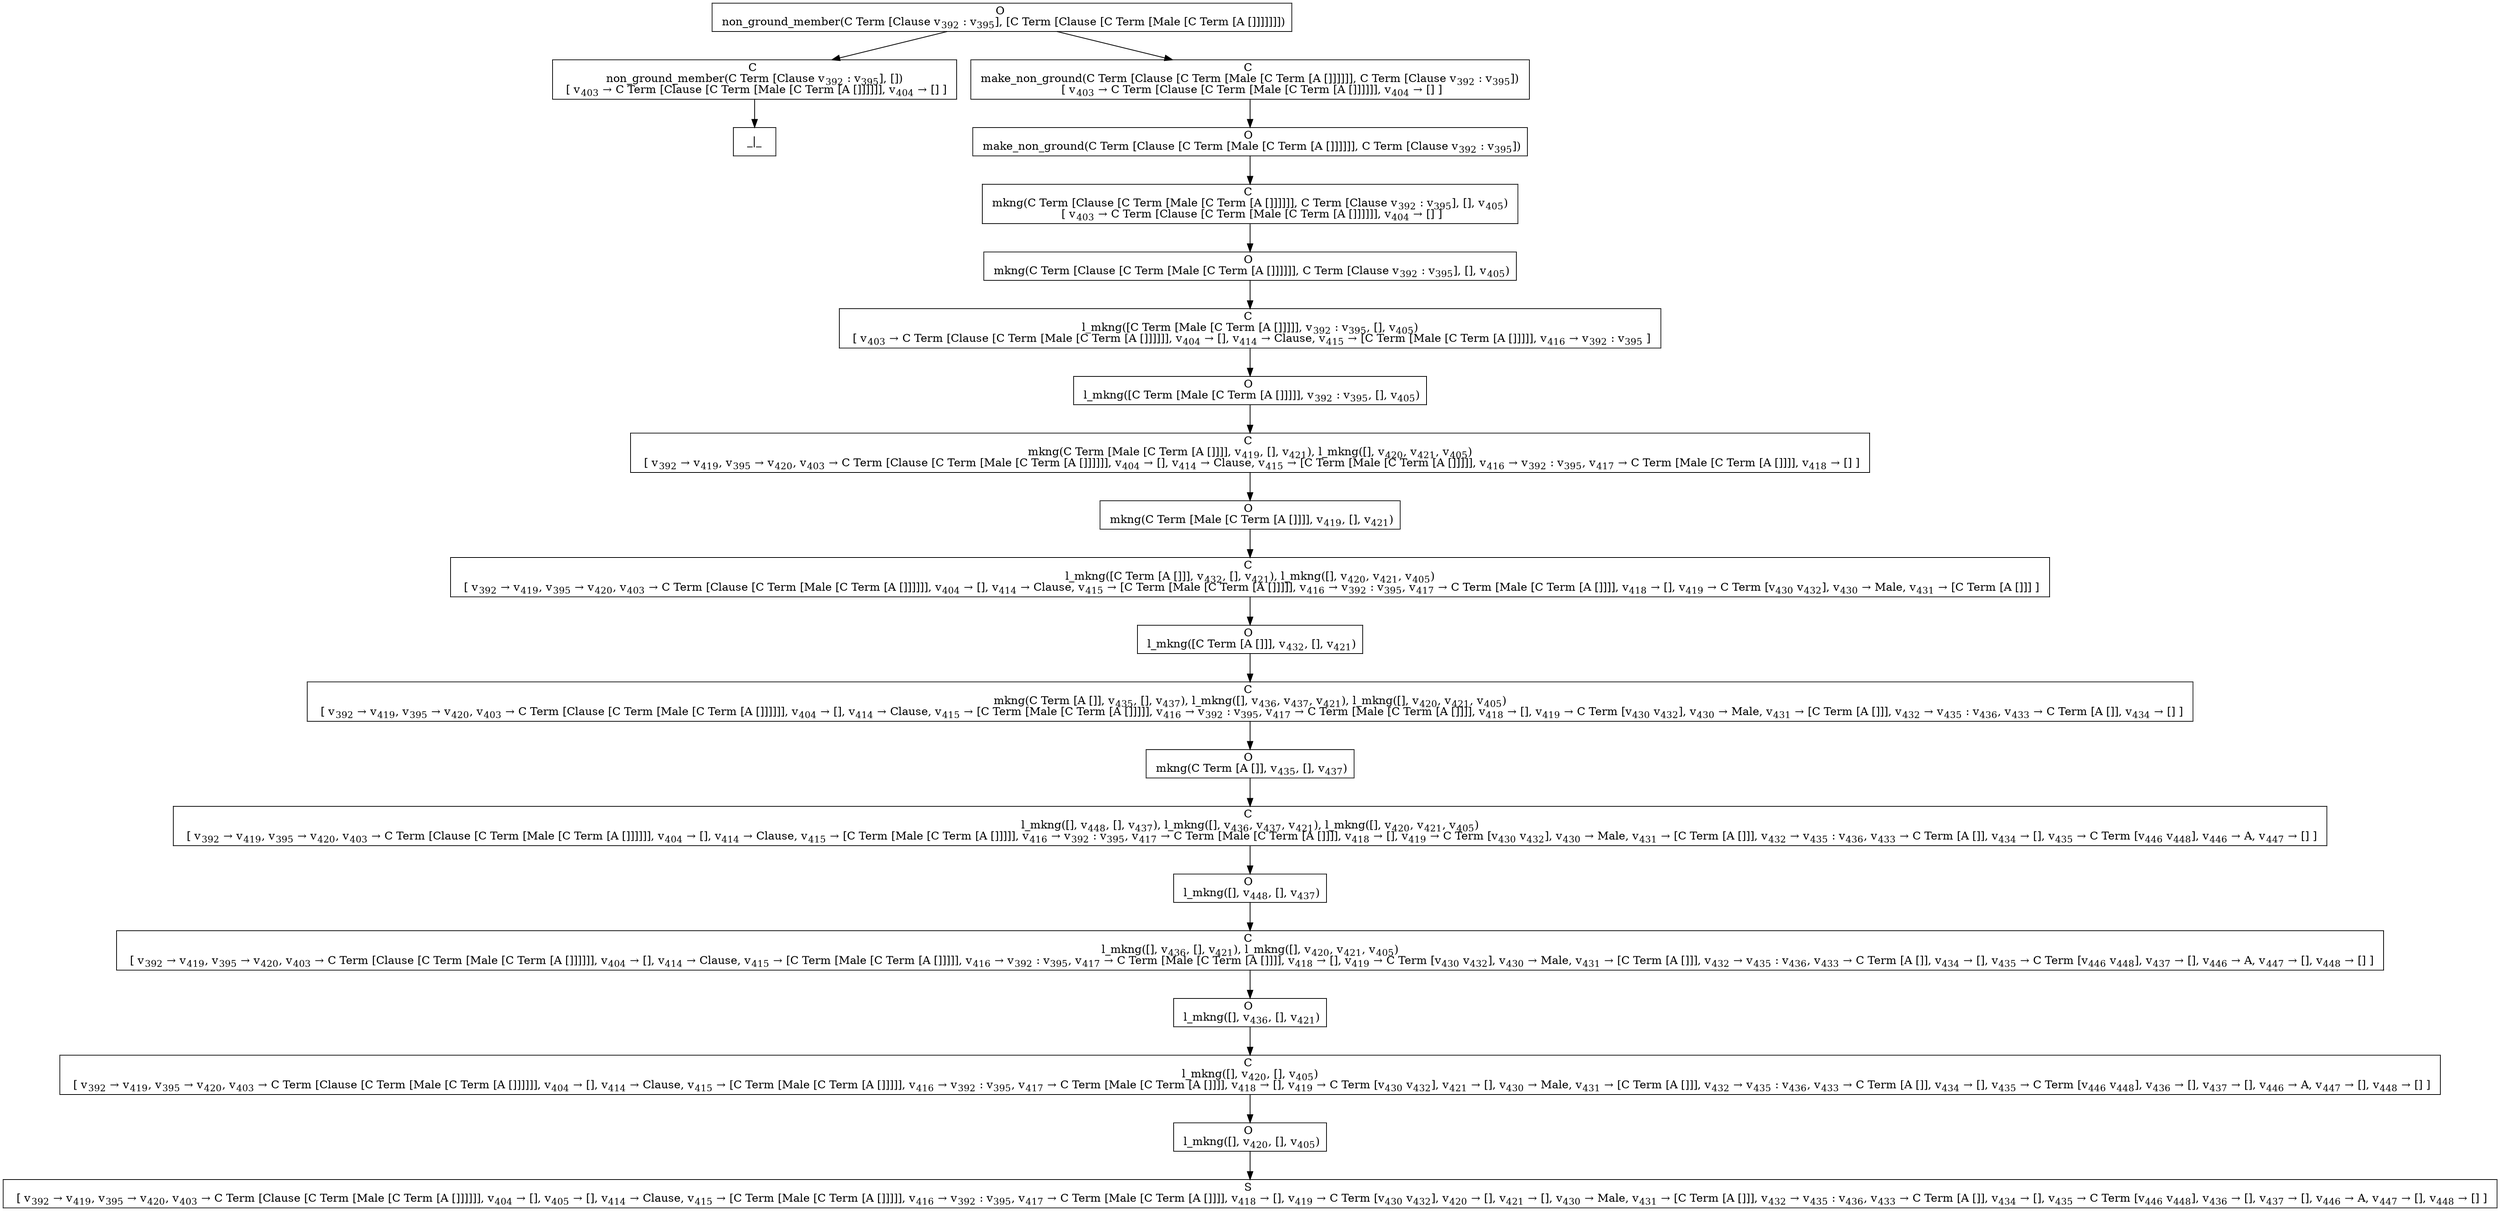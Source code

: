 digraph {
    graph [rankdir=TB
          ,bgcolor=transparent];
    node [shape=box
         ,fillcolor=white
         ,style=filled];
    0 [label=<O <BR/> non_ground_member(C Term [Clause v<SUB>392</SUB> : v<SUB>395</SUB>], [C Term [Clause [C Term [Male [C Term [A []]]]]]])>];
    1 [label=<C <BR/> non_ground_member(C Term [Clause v<SUB>392</SUB> : v<SUB>395</SUB>], []) <BR/>  [ v<SUB>403</SUB> &rarr; C Term [Clause [C Term [Male [C Term [A []]]]]], v<SUB>404</SUB> &rarr; [] ] >];
    2 [label=<C <BR/> make_non_ground(C Term [Clause [C Term [Male [C Term [A []]]]]], C Term [Clause v<SUB>392</SUB> : v<SUB>395</SUB>]) <BR/>  [ v<SUB>403</SUB> &rarr; C Term [Clause [C Term [Male [C Term [A []]]]]], v<SUB>404</SUB> &rarr; [] ] >];
    3 [label=<_|_>];
    4 [label=<O <BR/> make_non_ground(C Term [Clause [C Term [Male [C Term [A []]]]]], C Term [Clause v<SUB>392</SUB> : v<SUB>395</SUB>])>];
    5 [label=<C <BR/> mkng(C Term [Clause [C Term [Male [C Term [A []]]]]], C Term [Clause v<SUB>392</SUB> : v<SUB>395</SUB>], [], v<SUB>405</SUB>) <BR/>  [ v<SUB>403</SUB> &rarr; C Term [Clause [C Term [Male [C Term [A []]]]]], v<SUB>404</SUB> &rarr; [] ] >];
    6 [label=<O <BR/> mkng(C Term [Clause [C Term [Male [C Term [A []]]]]], C Term [Clause v<SUB>392</SUB> : v<SUB>395</SUB>], [], v<SUB>405</SUB>)>];
    7 [label=<C <BR/> l_mkng([C Term [Male [C Term [A []]]]], v<SUB>392</SUB> : v<SUB>395</SUB>, [], v<SUB>405</SUB>) <BR/>  [ v<SUB>403</SUB> &rarr; C Term [Clause [C Term [Male [C Term [A []]]]]], v<SUB>404</SUB> &rarr; [], v<SUB>414</SUB> &rarr; Clause, v<SUB>415</SUB> &rarr; [C Term [Male [C Term [A []]]]], v<SUB>416</SUB> &rarr; v<SUB>392</SUB> : v<SUB>395</SUB> ] >];
    8 [label=<O <BR/> l_mkng([C Term [Male [C Term [A []]]]], v<SUB>392</SUB> : v<SUB>395</SUB>, [], v<SUB>405</SUB>)>];
    9 [label=<C <BR/> mkng(C Term [Male [C Term [A []]]], v<SUB>419</SUB>, [], v<SUB>421</SUB>), l_mkng([], v<SUB>420</SUB>, v<SUB>421</SUB>, v<SUB>405</SUB>) <BR/>  [ v<SUB>392</SUB> &rarr; v<SUB>419</SUB>, v<SUB>395</SUB> &rarr; v<SUB>420</SUB>, v<SUB>403</SUB> &rarr; C Term [Clause [C Term [Male [C Term [A []]]]]], v<SUB>404</SUB> &rarr; [], v<SUB>414</SUB> &rarr; Clause, v<SUB>415</SUB> &rarr; [C Term [Male [C Term [A []]]]], v<SUB>416</SUB> &rarr; v<SUB>392</SUB> : v<SUB>395</SUB>, v<SUB>417</SUB> &rarr; C Term [Male [C Term [A []]]], v<SUB>418</SUB> &rarr; [] ] >];
    10 [label=<O <BR/> mkng(C Term [Male [C Term [A []]]], v<SUB>419</SUB>, [], v<SUB>421</SUB>)>];
    11 [label=<C <BR/> l_mkng([C Term [A []]], v<SUB>432</SUB>, [], v<SUB>421</SUB>), l_mkng([], v<SUB>420</SUB>, v<SUB>421</SUB>, v<SUB>405</SUB>) <BR/>  [ v<SUB>392</SUB> &rarr; v<SUB>419</SUB>, v<SUB>395</SUB> &rarr; v<SUB>420</SUB>, v<SUB>403</SUB> &rarr; C Term [Clause [C Term [Male [C Term [A []]]]]], v<SUB>404</SUB> &rarr; [], v<SUB>414</SUB> &rarr; Clause, v<SUB>415</SUB> &rarr; [C Term [Male [C Term [A []]]]], v<SUB>416</SUB> &rarr; v<SUB>392</SUB> : v<SUB>395</SUB>, v<SUB>417</SUB> &rarr; C Term [Male [C Term [A []]]], v<SUB>418</SUB> &rarr; [], v<SUB>419</SUB> &rarr; C Term [v<SUB>430</SUB> v<SUB>432</SUB>], v<SUB>430</SUB> &rarr; Male, v<SUB>431</SUB> &rarr; [C Term [A []]] ] >];
    12 [label=<O <BR/> l_mkng([C Term [A []]], v<SUB>432</SUB>, [], v<SUB>421</SUB>)>];
    13 [label=<C <BR/> mkng(C Term [A []], v<SUB>435</SUB>, [], v<SUB>437</SUB>), l_mkng([], v<SUB>436</SUB>, v<SUB>437</SUB>, v<SUB>421</SUB>), l_mkng([], v<SUB>420</SUB>, v<SUB>421</SUB>, v<SUB>405</SUB>) <BR/>  [ v<SUB>392</SUB> &rarr; v<SUB>419</SUB>, v<SUB>395</SUB> &rarr; v<SUB>420</SUB>, v<SUB>403</SUB> &rarr; C Term [Clause [C Term [Male [C Term [A []]]]]], v<SUB>404</SUB> &rarr; [], v<SUB>414</SUB> &rarr; Clause, v<SUB>415</SUB> &rarr; [C Term [Male [C Term [A []]]]], v<SUB>416</SUB> &rarr; v<SUB>392</SUB> : v<SUB>395</SUB>, v<SUB>417</SUB> &rarr; C Term [Male [C Term [A []]]], v<SUB>418</SUB> &rarr; [], v<SUB>419</SUB> &rarr; C Term [v<SUB>430</SUB> v<SUB>432</SUB>], v<SUB>430</SUB> &rarr; Male, v<SUB>431</SUB> &rarr; [C Term [A []]], v<SUB>432</SUB> &rarr; v<SUB>435</SUB> : v<SUB>436</SUB>, v<SUB>433</SUB> &rarr; C Term [A []], v<SUB>434</SUB> &rarr; [] ] >];
    14 [label=<O <BR/> mkng(C Term [A []], v<SUB>435</SUB>, [], v<SUB>437</SUB>)>];
    15 [label=<C <BR/> l_mkng([], v<SUB>448</SUB>, [], v<SUB>437</SUB>), l_mkng([], v<SUB>436</SUB>, v<SUB>437</SUB>, v<SUB>421</SUB>), l_mkng([], v<SUB>420</SUB>, v<SUB>421</SUB>, v<SUB>405</SUB>) <BR/>  [ v<SUB>392</SUB> &rarr; v<SUB>419</SUB>, v<SUB>395</SUB> &rarr; v<SUB>420</SUB>, v<SUB>403</SUB> &rarr; C Term [Clause [C Term [Male [C Term [A []]]]]], v<SUB>404</SUB> &rarr; [], v<SUB>414</SUB> &rarr; Clause, v<SUB>415</SUB> &rarr; [C Term [Male [C Term [A []]]]], v<SUB>416</SUB> &rarr; v<SUB>392</SUB> : v<SUB>395</SUB>, v<SUB>417</SUB> &rarr; C Term [Male [C Term [A []]]], v<SUB>418</SUB> &rarr; [], v<SUB>419</SUB> &rarr; C Term [v<SUB>430</SUB> v<SUB>432</SUB>], v<SUB>430</SUB> &rarr; Male, v<SUB>431</SUB> &rarr; [C Term [A []]], v<SUB>432</SUB> &rarr; v<SUB>435</SUB> : v<SUB>436</SUB>, v<SUB>433</SUB> &rarr; C Term [A []], v<SUB>434</SUB> &rarr; [], v<SUB>435</SUB> &rarr; C Term [v<SUB>446</SUB> v<SUB>448</SUB>], v<SUB>446</SUB> &rarr; A, v<SUB>447</SUB> &rarr; [] ] >];
    16 [label=<O <BR/> l_mkng([], v<SUB>448</SUB>, [], v<SUB>437</SUB>)>];
    17 [label=<C <BR/> l_mkng([], v<SUB>436</SUB>, [], v<SUB>421</SUB>), l_mkng([], v<SUB>420</SUB>, v<SUB>421</SUB>, v<SUB>405</SUB>) <BR/>  [ v<SUB>392</SUB> &rarr; v<SUB>419</SUB>, v<SUB>395</SUB> &rarr; v<SUB>420</SUB>, v<SUB>403</SUB> &rarr; C Term [Clause [C Term [Male [C Term [A []]]]]], v<SUB>404</SUB> &rarr; [], v<SUB>414</SUB> &rarr; Clause, v<SUB>415</SUB> &rarr; [C Term [Male [C Term [A []]]]], v<SUB>416</SUB> &rarr; v<SUB>392</SUB> : v<SUB>395</SUB>, v<SUB>417</SUB> &rarr; C Term [Male [C Term [A []]]], v<SUB>418</SUB> &rarr; [], v<SUB>419</SUB> &rarr; C Term [v<SUB>430</SUB> v<SUB>432</SUB>], v<SUB>430</SUB> &rarr; Male, v<SUB>431</SUB> &rarr; [C Term [A []]], v<SUB>432</SUB> &rarr; v<SUB>435</SUB> : v<SUB>436</SUB>, v<SUB>433</SUB> &rarr; C Term [A []], v<SUB>434</SUB> &rarr; [], v<SUB>435</SUB> &rarr; C Term [v<SUB>446</SUB> v<SUB>448</SUB>], v<SUB>437</SUB> &rarr; [], v<SUB>446</SUB> &rarr; A, v<SUB>447</SUB> &rarr; [], v<SUB>448</SUB> &rarr; [] ] >];
    18 [label=<O <BR/> l_mkng([], v<SUB>436</SUB>, [], v<SUB>421</SUB>)>];
    19 [label=<C <BR/> l_mkng([], v<SUB>420</SUB>, [], v<SUB>405</SUB>) <BR/>  [ v<SUB>392</SUB> &rarr; v<SUB>419</SUB>, v<SUB>395</SUB> &rarr; v<SUB>420</SUB>, v<SUB>403</SUB> &rarr; C Term [Clause [C Term [Male [C Term [A []]]]]], v<SUB>404</SUB> &rarr; [], v<SUB>414</SUB> &rarr; Clause, v<SUB>415</SUB> &rarr; [C Term [Male [C Term [A []]]]], v<SUB>416</SUB> &rarr; v<SUB>392</SUB> : v<SUB>395</SUB>, v<SUB>417</SUB> &rarr; C Term [Male [C Term [A []]]], v<SUB>418</SUB> &rarr; [], v<SUB>419</SUB> &rarr; C Term [v<SUB>430</SUB> v<SUB>432</SUB>], v<SUB>421</SUB> &rarr; [], v<SUB>430</SUB> &rarr; Male, v<SUB>431</SUB> &rarr; [C Term [A []]], v<SUB>432</SUB> &rarr; v<SUB>435</SUB> : v<SUB>436</SUB>, v<SUB>433</SUB> &rarr; C Term [A []], v<SUB>434</SUB> &rarr; [], v<SUB>435</SUB> &rarr; C Term [v<SUB>446</SUB> v<SUB>448</SUB>], v<SUB>436</SUB> &rarr; [], v<SUB>437</SUB> &rarr; [], v<SUB>446</SUB> &rarr; A, v<SUB>447</SUB> &rarr; [], v<SUB>448</SUB> &rarr; [] ] >];
    20 [label=<O <BR/> l_mkng([], v<SUB>420</SUB>, [], v<SUB>405</SUB>)>];
    21 [label=<S <BR/>  [ v<SUB>392</SUB> &rarr; v<SUB>419</SUB>, v<SUB>395</SUB> &rarr; v<SUB>420</SUB>, v<SUB>403</SUB> &rarr; C Term [Clause [C Term [Male [C Term [A []]]]]], v<SUB>404</SUB> &rarr; [], v<SUB>405</SUB> &rarr; [], v<SUB>414</SUB> &rarr; Clause, v<SUB>415</SUB> &rarr; [C Term [Male [C Term [A []]]]], v<SUB>416</SUB> &rarr; v<SUB>392</SUB> : v<SUB>395</SUB>, v<SUB>417</SUB> &rarr; C Term [Male [C Term [A []]]], v<SUB>418</SUB> &rarr; [], v<SUB>419</SUB> &rarr; C Term [v<SUB>430</SUB> v<SUB>432</SUB>], v<SUB>420</SUB> &rarr; [], v<SUB>421</SUB> &rarr; [], v<SUB>430</SUB> &rarr; Male, v<SUB>431</SUB> &rarr; [C Term [A []]], v<SUB>432</SUB> &rarr; v<SUB>435</SUB> : v<SUB>436</SUB>, v<SUB>433</SUB> &rarr; C Term [A []], v<SUB>434</SUB> &rarr; [], v<SUB>435</SUB> &rarr; C Term [v<SUB>446</SUB> v<SUB>448</SUB>], v<SUB>436</SUB> &rarr; [], v<SUB>437</SUB> &rarr; [], v<SUB>446</SUB> &rarr; A, v<SUB>447</SUB> &rarr; [], v<SUB>448</SUB> &rarr; [] ] >];
    0 -> 1 [label=""];
    0 -> 2 [label=""];
    1 -> 3 [label=""];
    2 -> 4 [label=""];
    4 -> 5 [label=""];
    5 -> 6 [label=""];
    6 -> 7 [label=""];
    7 -> 8 [label=""];
    8 -> 9 [label=""];
    9 -> 10 [label=""];
    10 -> 11 [label=""];
    11 -> 12 [label=""];
    12 -> 13 [label=""];
    13 -> 14 [label=""];
    14 -> 15 [label=""];
    15 -> 16 [label=""];
    16 -> 17 [label=""];
    17 -> 18 [label=""];
    18 -> 19 [label=""];
    19 -> 20 [label=""];
    20 -> 21 [label=""];
}